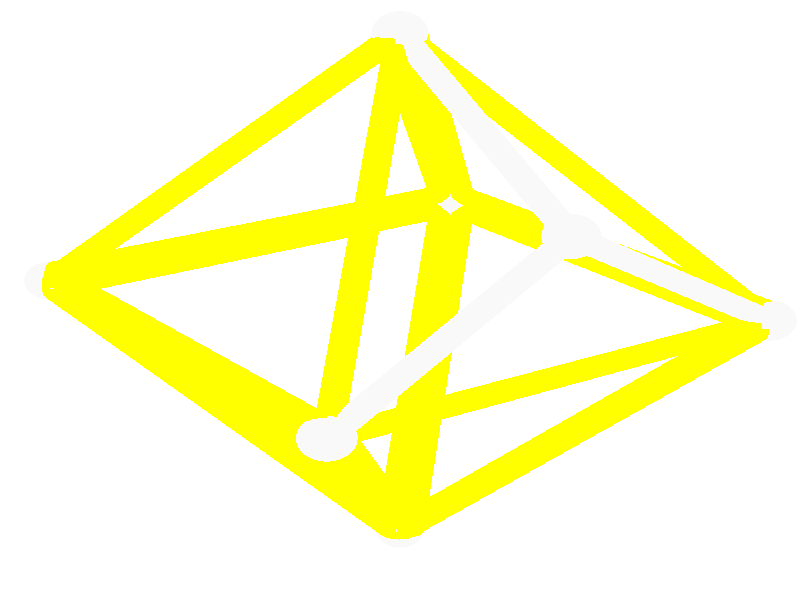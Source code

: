 #include "colors.inc"

#declare skalierung = 0.39;

camera {
        location <-1.2, 3.4, 7.0>
        look_at <0, 0, 0>
        right x * skalierung
        up y * skalierung
}

light_source { <-5, 8, -5> color White }
light_source { <0, -5, 3> color <0.5,0.5,0.5> }
sky_sphere {
        pigment {
                color <1,1,1>
        }
}

#declare r = 0.1;
#declare d = 0.5*r;

#declare s = 1.4;
#declare w1 = < 0, 0, 1 > * s;
#declare w2 = < 1, 0, 0 > * s;
#declare w3 = < 0, 1, 0 > * s;
#declare w4 = <-1, 0, 0 > * s;
#declare w5 = < 0,-1, 0 > * s;
#declare w6 = < 0, 0,-1 > * s;

#declare w7  = < 0.5, 0.5, 0.5 > * s;
#declare w8  = <-0.5, 0.5, 0.5 > * s;
#declare w9  = <-0.5,-0.5, 0.5 > * s;
#declare w10 = < 0.5,-0.5, 0.5 > * s;

#declare w11 = < 0.5, 0.5,-0.5 > * s;
#declare w12 = <-0.5, 0.5,-0.5 > * s;
#declare w13 = <-0.5,-0.5,-0.5 > * s;
#declare w14 = < 0.5,-0.5,-0.5 > * s;

object {
	union {
		sphere { w1, r }
		sphere { w2, r }
		sphere { w3, r }
		sphere { w4, r }
		sphere { w5, r }
		sphere { w6, r }
		//sphere { w7, r }
		sphere { w8, r }
		//sphere { w9, r }
		//sphere { w10, r }
		//sphere { w11, r }
		//sphere { w12, r }
		//sphere { w13, r }
		//sphere { w14, r }
		//cylinder { w1, w7, r/2 }
		cylinder { w1, w8, r/2 }
		//cylinder { w1, w9, r/2 }
		//cylinder { w1, w10, r/2 }
		//cylinder { w2, w7, r/2 }
		//cylinder { w2, w10, r/2 }
		//cylinder { w2, w11, r/2 }
		//cylinder { w2, w14, r/2 }
		//cylinder { w3, w7, r/2 }
		cylinder { w3, w8, r/2 }
		//cylinder { w3, w11, r/2 }
		//cylinder { w3, w12, r/2 }
		cylinder { w4, w8, r/2 }
		//cylinder { w4, w9, r/2 }
		//cylinder { w4, w12, r/2 }
		//cylinder { w4, w13, r/2 }
		//cylinder { w5, w9, r/2 }
		//cylinder { w5, w10, r/2 }
		//cylinder { w5, w13, r/2 }
		//cylinder { w5, w14, r/2 }
		//cylinder { w6, w11, r/2 }
		//cylinder { w6, w12, r/2 }
		//cylinder { w6, w13, r/2 }
		//cylinder { w6, w14, r/2 }
		pigment {
			color rgb <0.95,0.95,0.95>
		}
		finish {
			specular 0.9
			metallic
		}
	}
}
object {
	union {
		cylinder { w3, w1, r/2 }
		cylinder { w3, w4, r/2 }

		object {
			cylinder { w3, w2, r/2 }
			translate <0,0,d>
		}
		object {
			cylinder { w3, w2, r/2 }
			translate <0,0,-d>
		}

		object {
			cylinder { w3, w6, r/2 }
			translate <d,0,0>
		}
		object {
			cylinder { w3, w6, r/2 }
			translate <-d,0,0>
		}

		object {
			cylinder { w5, w1, r/2 }
			translate <d,0,0>
		}
		object {
			cylinder { w5, w1, r/2 }
			translate <-d,0,0>
		}

		object {
			cylinder { w5, w2, r/2 }
			translate <0,0,d>
		}
		object {
			cylinder { w5, w2, r/2 }
			translate <0,0,-d>
		}

		object {
			cylinder { w5, w4, r/2 }
			translate <0,0,d>
		}
		object {
			cylinder { w5, w4, r/2 }
			translate <0,0,-d>
		}

		object {
			cylinder { w5, w6, r/2 }
			translate <d,0,0>
		}
		object {
			cylinder { w5, w6, r/2 }
			translate <-d,0,0>
		}

		object {
			cylinder { w4, w6, r/2 }
			translate <0,d,0>
		}
		object {
			cylinder { w4, w6, r/2 }
			translate <0,-d,0>
		}

		cylinder { w1, w4, r/2 }

		object {
			cylinder { w6, w2, r/2 }
			translate <0,d,0>
		}
		object {
			cylinder { w6, w2, r/2 }
			translate <0,-d,0>
		}

		object {
			cylinder { w2, w1, r/2 }
			translate <0,d,0>
		}
		object {
			cylinder { w2, w1, r/2 }
			translate <0,-d,0>
		}

		pigment {
			color rgb <1,1,0>
		}
		finish {
			specular 0.9
			metallic
		}
	}
}


